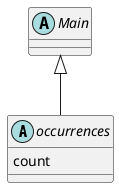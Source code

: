 @startuml
'https://plantuml.com/class-diagram

abstract class occurrences {
    count
}
abstract class Main

Main <|-- occurrences

@enduml